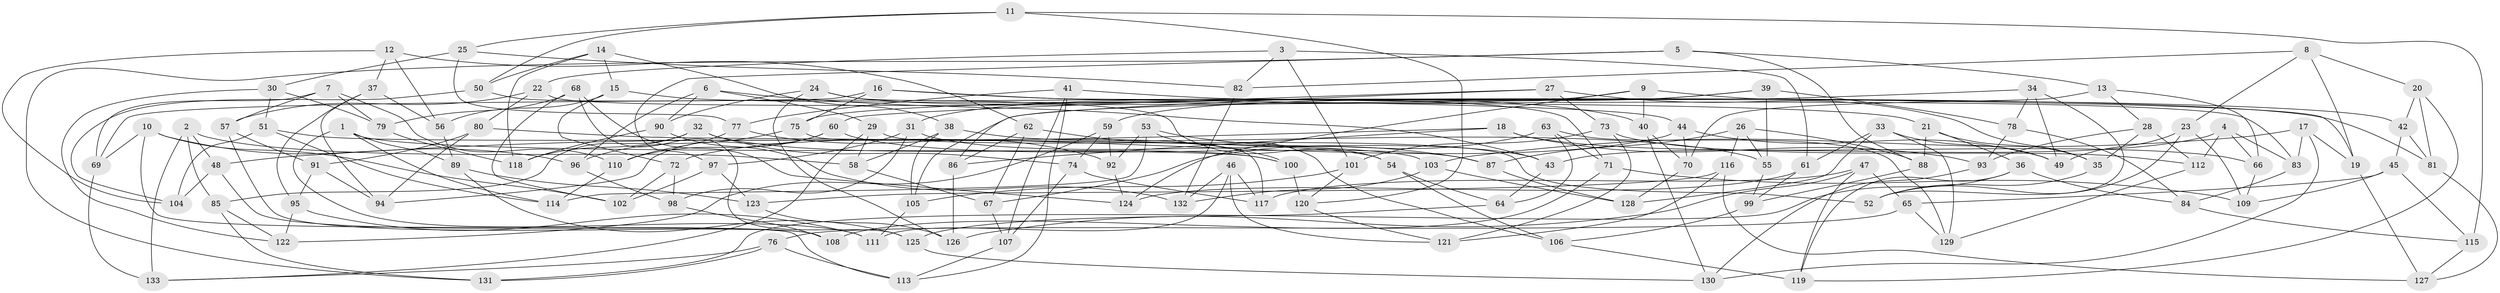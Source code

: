 // coarse degree distribution, {4: 0.7741935483870968, 3: 0.03225806451612903, 5: 0.06451612903225806, 12: 0.010752688172043012, 9: 0.03225806451612903, 7: 0.043010752688172046, 2: 0.010752688172043012, 8: 0.021505376344086023, 6: 0.010752688172043012}
// Generated by graph-tools (version 1.1) at 2025/01/03/04/25 22:01:45]
// undirected, 133 vertices, 266 edges
graph export_dot {
graph [start="1"]
  node [color=gray90,style=filled];
  1;
  2;
  3;
  4;
  5;
  6;
  7;
  8;
  9;
  10;
  11;
  12;
  13;
  14;
  15;
  16;
  17;
  18;
  19;
  20;
  21;
  22;
  23;
  24;
  25;
  26;
  27;
  28;
  29;
  30;
  31;
  32;
  33;
  34;
  35;
  36;
  37;
  38;
  39;
  40;
  41;
  42;
  43;
  44;
  45;
  46;
  47;
  48;
  49;
  50;
  51;
  52;
  53;
  54;
  55;
  56;
  57;
  58;
  59;
  60;
  61;
  62;
  63;
  64;
  65;
  66;
  67;
  68;
  69;
  70;
  71;
  72;
  73;
  74;
  75;
  76;
  77;
  78;
  79;
  80;
  81;
  82;
  83;
  84;
  85;
  86;
  87;
  88;
  89;
  90;
  91;
  92;
  93;
  94;
  95;
  96;
  97;
  98;
  99;
  100;
  101;
  102;
  103;
  104;
  105;
  106;
  107;
  108;
  109;
  110;
  111;
  112;
  113;
  114;
  115;
  116;
  117;
  118;
  119;
  120;
  121;
  122;
  123;
  124;
  125;
  126;
  127;
  128;
  129;
  130;
  131;
  132;
  133;
  1 -- 114;
  1 -- 89;
  1 -- 100;
  1 -- 111;
  2 -- 85;
  2 -- 58;
  2 -- 133;
  2 -- 48;
  3 -- 61;
  3 -- 101;
  3 -- 82;
  3 -- 22;
  4 -- 43;
  4 -- 66;
  4 -- 83;
  4 -- 112;
  5 -- 97;
  5 -- 13;
  5 -- 88;
  5 -- 131;
  6 -- 96;
  6 -- 90;
  6 -- 43;
  6 -- 29;
  7 -- 110;
  7 -- 79;
  7 -- 57;
  7 -- 69;
  8 -- 82;
  8 -- 23;
  8 -- 19;
  8 -- 20;
  9 -- 31;
  9 -- 40;
  9 -- 124;
  9 -- 19;
  10 -- 102;
  10 -- 96;
  10 -- 69;
  10 -- 113;
  11 -- 115;
  11 -- 120;
  11 -- 25;
  11 -- 50;
  12 -- 56;
  12 -- 104;
  12 -- 37;
  12 -- 62;
  13 -- 28;
  13 -- 66;
  13 -- 70;
  14 -- 15;
  14 -- 118;
  14 -- 50;
  14 -- 38;
  15 -- 56;
  15 -- 72;
  15 -- 21;
  16 -- 44;
  16 -- 75;
  16 -- 69;
  16 -- 81;
  17 -- 83;
  17 -- 130;
  17 -- 103;
  17 -- 19;
  18 -- 66;
  18 -- 93;
  18 -- 48;
  18 -- 86;
  19 -- 127;
  20 -- 81;
  20 -- 119;
  20 -- 42;
  21 -- 35;
  21 -- 88;
  21 -- 36;
  22 -- 80;
  22 -- 83;
  22 -- 57;
  23 -- 109;
  23 -- 52;
  23 -- 49;
  24 -- 71;
  24 -- 126;
  24 -- 40;
  24 -- 90;
  25 -- 30;
  25 -- 82;
  25 -- 77;
  26 -- 116;
  26 -- 87;
  26 -- 55;
  26 -- 88;
  27 -- 86;
  27 -- 35;
  27 -- 73;
  27 -- 60;
  28 -- 35;
  28 -- 93;
  28 -- 112;
  29 -- 58;
  29 -- 52;
  29 -- 133;
  30 -- 79;
  30 -- 51;
  30 -- 122;
  31 -- 98;
  31 -- 97;
  31 -- 43;
  32 -- 100;
  32 -- 85;
  32 -- 118;
  32 -- 74;
  33 -- 61;
  33 -- 129;
  33 -- 49;
  33 -- 128;
  34 -- 52;
  34 -- 78;
  34 -- 49;
  34 -- 75;
  35 -- 52;
  36 -- 119;
  36 -- 131;
  36 -- 84;
  37 -- 95;
  37 -- 56;
  37 -- 94;
  38 -- 58;
  38 -- 55;
  38 -- 105;
  39 -- 59;
  39 -- 105;
  39 -- 78;
  39 -- 55;
  40 -- 70;
  40 -- 130;
  41 -- 107;
  41 -- 77;
  41 -- 113;
  41 -- 42;
  42 -- 45;
  42 -- 81;
  43 -- 64;
  44 -- 70;
  44 -- 49;
  44 -- 72;
  45 -- 109;
  45 -- 115;
  45 -- 65;
  46 -- 111;
  46 -- 121;
  46 -- 132;
  46 -- 117;
  47 -- 119;
  47 -- 126;
  47 -- 65;
  47 -- 117;
  48 -- 108;
  48 -- 104;
  50 -- 104;
  50 -- 54;
  51 -- 104;
  51 -- 54;
  51 -- 114;
  53 -- 114;
  53 -- 92;
  53 -- 106;
  53 -- 87;
  54 -- 106;
  54 -- 64;
  55 -- 99;
  56 -- 89;
  57 -- 91;
  57 -- 108;
  58 -- 67;
  59 -- 74;
  59 -- 122;
  59 -- 92;
  60 -- 87;
  60 -- 110;
  60 -- 94;
  61 -- 124;
  61 -- 99;
  62 -- 100;
  62 -- 86;
  62 -- 67;
  63 -- 67;
  63 -- 71;
  63 -- 64;
  63 -- 129;
  64 -- 125;
  65 -- 129;
  65 -- 76;
  66 -- 109;
  67 -- 107;
  68 -- 102;
  68 -- 79;
  68 -- 124;
  68 -- 125;
  69 -- 133;
  70 -- 128;
  71 -- 109;
  71 -- 108;
  72 -- 98;
  72 -- 102;
  73 -- 101;
  73 -- 112;
  73 -- 121;
  74 -- 117;
  74 -- 107;
  75 -- 117;
  75 -- 96;
  76 -- 113;
  76 -- 133;
  76 -- 131;
  77 -- 92;
  77 -- 110;
  78 -- 84;
  78 -- 93;
  79 -- 118;
  80 -- 94;
  80 -- 103;
  80 -- 91;
  81 -- 127;
  82 -- 132;
  83 -- 84;
  84 -- 115;
  85 -- 131;
  85 -- 122;
  86 -- 126;
  87 -- 128;
  88 -- 99;
  89 -- 123;
  89 -- 125;
  90 -- 118;
  90 -- 132;
  91 -- 94;
  91 -- 95;
  92 -- 124;
  93 -- 130;
  95 -- 122;
  95 -- 111;
  96 -- 98;
  97 -- 102;
  97 -- 123;
  98 -- 108;
  99 -- 106;
  100 -- 120;
  101 -- 120;
  101 -- 105;
  103 -- 128;
  103 -- 132;
  105 -- 111;
  106 -- 119;
  107 -- 113;
  110 -- 114;
  112 -- 129;
  115 -- 127;
  116 -- 123;
  116 -- 127;
  116 -- 121;
  120 -- 121;
  123 -- 126;
  125 -- 130;
}
